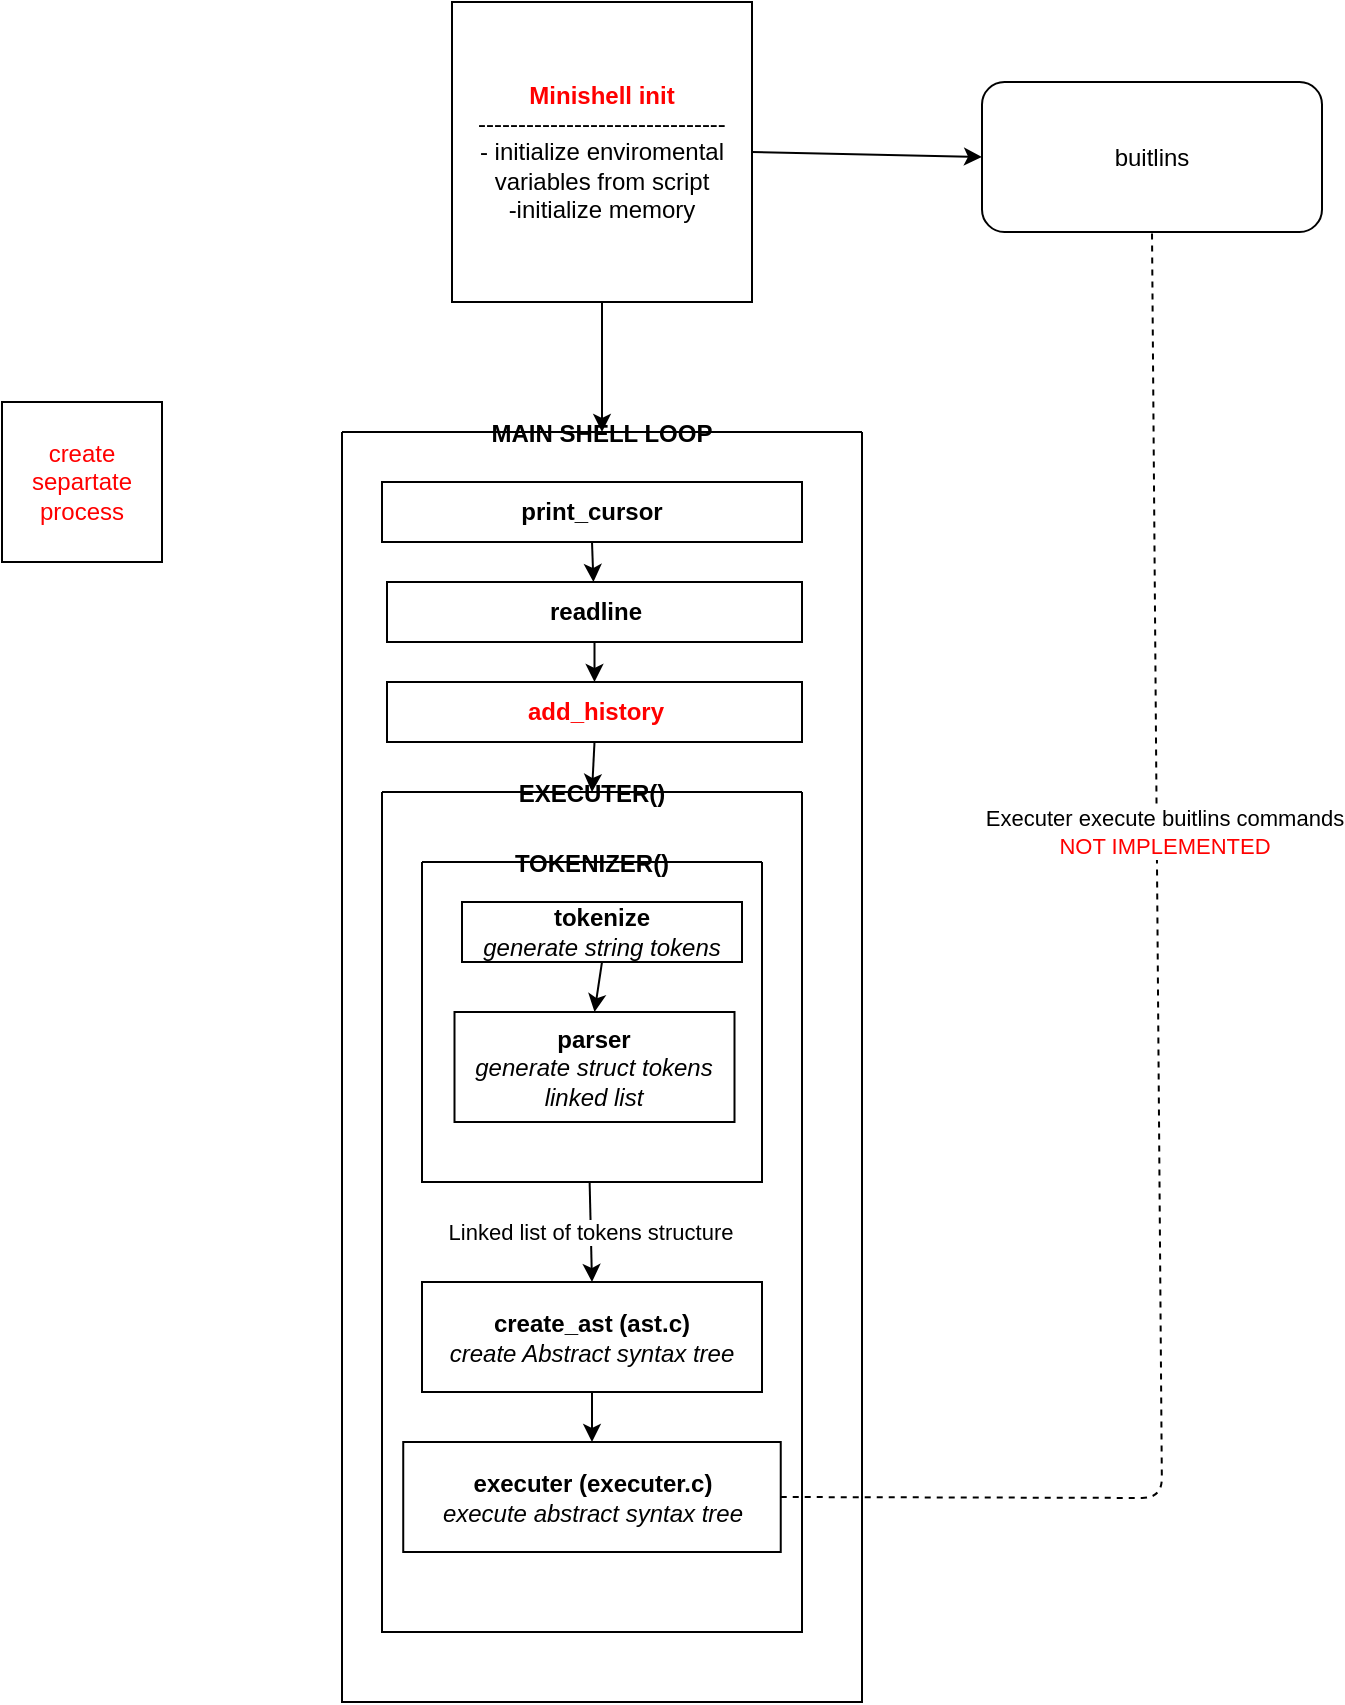 <mxfile>
    <diagram id="IKrfSq8Q6Uk66QssIJCj" name="Page-1">
        <mxGraphModel dx="983" dy="576" grid="1" gridSize="10" guides="1" tooltips="1" connect="1" arrows="1" fold="1" page="1" pageScale="1" pageWidth="850" pageHeight="1100" math="0" shadow="0">
            <root>
                <mxCell id="0"/>
                <mxCell id="1" parent="0"/>
                <mxCell id="4" style="edgeStyle=none;html=1;exitX=0.5;exitY=1;exitDx=0;exitDy=0;" parent="1" source="2" target="10" edge="1">
                    <mxGeometry relative="1" as="geometry">
                        <mxPoint x="305" y="310" as="targetPoint"/>
                    </mxGeometry>
                </mxCell>
                <mxCell id="8" style="edgeStyle=none;html=1;exitX=1;exitY=0.5;exitDx=0;exitDy=0;entryX=0;entryY=0.5;entryDx=0;entryDy=0;" parent="1" source="2" target="7" edge="1">
                    <mxGeometry relative="1" as="geometry"/>
                </mxCell>
                <mxCell id="2" value="&lt;b&gt;&lt;font color=&quot;#ff0000&quot;&gt;Minishell init&lt;br&gt;&lt;/font&gt;&lt;/b&gt;-------------------------------&lt;br&gt;- initialize enviromental variables from script&lt;br&gt;-initialize memory" style="whiteSpace=wrap;html=1;aspect=fixed;" parent="1" vertex="1">
                    <mxGeometry x="295" y="90" width="150" height="150" as="geometry"/>
                </mxCell>
                <mxCell id="7" value="buitlins" style="rounded=1;whiteSpace=wrap;html=1;" parent="1" vertex="1">
                    <mxGeometry x="560" y="130" width="170" height="75" as="geometry"/>
                </mxCell>
                <mxCell id="10" value="MAIN SHELL LOOP" style="swimlane;startSize=0;" parent="1" vertex="1">
                    <mxGeometry x="240" y="305" width="260" height="635" as="geometry">
                        <mxRectangle x="240" y="330" width="150" height="30" as="alternateBounds"/>
                    </mxGeometry>
                </mxCell>
                <mxCell id="15" style="edgeStyle=none;html=1;exitX=0.5;exitY=1;exitDx=0;exitDy=0;entryX=0.5;entryY=0;entryDx=0;entryDy=0;" parent="10" source="11" target="14" edge="1">
                    <mxGeometry relative="1" as="geometry"/>
                </mxCell>
                <mxCell id="11" value="&lt;b&gt;readline&lt;/b&gt;" style="whiteSpace=wrap;html=1;" parent="10" vertex="1">
                    <mxGeometry x="22.5" y="75" width="207.5" height="30" as="geometry"/>
                </mxCell>
                <mxCell id="21" style="edgeStyle=none;html=1;exitX=0.5;exitY=1;exitDx=0;exitDy=0;entryX=0.5;entryY=0;entryDx=0;entryDy=0;" parent="10" source="14" target="18" edge="1">
                    <mxGeometry relative="1" as="geometry"/>
                </mxCell>
                <mxCell id="14" value="&lt;b&gt;&lt;font color=&quot;#ff0000&quot;&gt;add_history&lt;/font&gt;&lt;/b&gt;" style="whiteSpace=wrap;html=1;" parent="10" vertex="1">
                    <mxGeometry x="22.5" y="125" width="207.5" height="30" as="geometry"/>
                </mxCell>
                <mxCell id="18" value="EXECUTER()" style="swimlane;startSize=0;" parent="10" vertex="1">
                    <mxGeometry x="20" y="180" width="210" height="420" as="geometry">
                        <mxRectangle x="20" y="185" width="110" height="30" as="alternateBounds"/>
                    </mxGeometry>
                </mxCell>
                <mxCell id="26" value="TOKENIZER()" style="swimlane;startSize=0;" parent="18" vertex="1">
                    <mxGeometry x="20" y="35" width="170" height="160" as="geometry"/>
                </mxCell>
                <mxCell id="28" value="&lt;b&gt;parser&lt;/b&gt;&lt;br&gt;&lt;i&gt;generate struct tokens linked list&lt;/i&gt;" style="whiteSpace=wrap;html=1;" parent="26" vertex="1">
                    <mxGeometry x="16.25" y="75" width="140" height="55" as="geometry"/>
                </mxCell>
                <mxCell id="43" style="edgeStyle=none;html=1;exitX=0.5;exitY=1;exitDx=0;exitDy=0;entryX=0.5;entryY=0;entryDx=0;entryDy=0;" parent="18" source="34" target="42" edge="1">
                    <mxGeometry relative="1" as="geometry"/>
                </mxCell>
                <mxCell id="34" value="&lt;b&gt;create_ast (ast.c)&lt;/b&gt;&lt;br&gt;&lt;i&gt;create Abstract syntax tree&lt;/i&gt;" style="whiteSpace=wrap;html=1;" parent="18" vertex="1">
                    <mxGeometry x="20" y="245" width="170" height="55" as="geometry"/>
                </mxCell>
                <mxCell id="35" value="Linked list of tokens structure" style="edgeStyle=none;html=1;entryX=0.5;entryY=0;entryDx=0;entryDy=0;exitX=0.493;exitY=1;exitDx=0;exitDy=0;exitPerimeter=0;" parent="18" source="26" target="34" edge="1">
                    <mxGeometry relative="1" as="geometry">
                        <mxPoint x="110" y="190" as="sourcePoint"/>
                    </mxGeometry>
                </mxCell>
                <mxCell id="42" value="&lt;b&gt;executer (executer.c)&lt;/b&gt;&lt;br&gt;&lt;i&gt;execute abstract syntax tree&lt;/i&gt;" style="whiteSpace=wrap;html=1;" parent="18" vertex="1">
                    <mxGeometry x="10.62" y="325" width="188.75" height="55" as="geometry"/>
                </mxCell>
                <mxCell id="13" style="edgeStyle=none;html=1;exitX=0.5;exitY=1;exitDx=0;exitDy=0;" parent="1" source="12" target="11" edge="1">
                    <mxGeometry relative="1" as="geometry"/>
                </mxCell>
                <mxCell id="12" value="&lt;b&gt;print_cursor&lt;/b&gt;" style="whiteSpace=wrap;html=1;" parent="1" vertex="1">
                    <mxGeometry x="260" y="330" width="210" height="30" as="geometry"/>
                </mxCell>
                <mxCell id="29" style="edgeStyle=none;html=1;exitX=0.5;exitY=1;exitDx=0;exitDy=0;entryX=0.5;entryY=0;entryDx=0;entryDy=0;" parent="1" source="27" target="28" edge="1">
                    <mxGeometry relative="1" as="geometry"/>
                </mxCell>
                <mxCell id="27" value="&lt;b&gt;tokenize&lt;/b&gt;&lt;br&gt;&lt;i&gt;generate string tokens&lt;/i&gt;" style="whiteSpace=wrap;html=1;" parent="1" vertex="1">
                    <mxGeometry x="300" y="540" width="140" height="30" as="geometry"/>
                </mxCell>
                <mxCell id="44" value="" style="endArrow=none;dashed=1;html=1;exitX=1;exitY=0.5;exitDx=0;exitDy=0;entryX=0.5;entryY=1;entryDx=0;entryDy=0;" parent="1" source="42" target="7" edge="1">
                    <mxGeometry width="50" height="50" relative="1" as="geometry">
                        <mxPoint x="530" y="830" as="sourcePoint"/>
                        <mxPoint x="580" y="780" as="targetPoint"/>
                        <Array as="points">
                            <mxPoint x="650" y="838"/>
                        </Array>
                    </mxGeometry>
                </mxCell>
                <mxCell id="45" value="Executer execute buitlins commands&lt;br&gt;&lt;font color=&quot;#ff0000&quot;&gt;NOT IMPLEMENTED&lt;/font&gt;" style="edgeLabel;html=1;align=center;verticalAlign=middle;resizable=0;points=[];" parent="44" vertex="1" connectable="0">
                    <mxGeometry x="0.271" y="-3" relative="1" as="geometry">
                        <mxPoint as="offset"/>
                    </mxGeometry>
                </mxCell>
                <mxCell id="46" value="create separtate process" style="whiteSpace=wrap;html=1;aspect=fixed;fontColor=#FF0000;" parent="1" vertex="1">
                    <mxGeometry x="70" y="290" width="80" height="80" as="geometry"/>
                </mxCell>
            </root>
        </mxGraphModel>
    </diagram>
</mxfile>